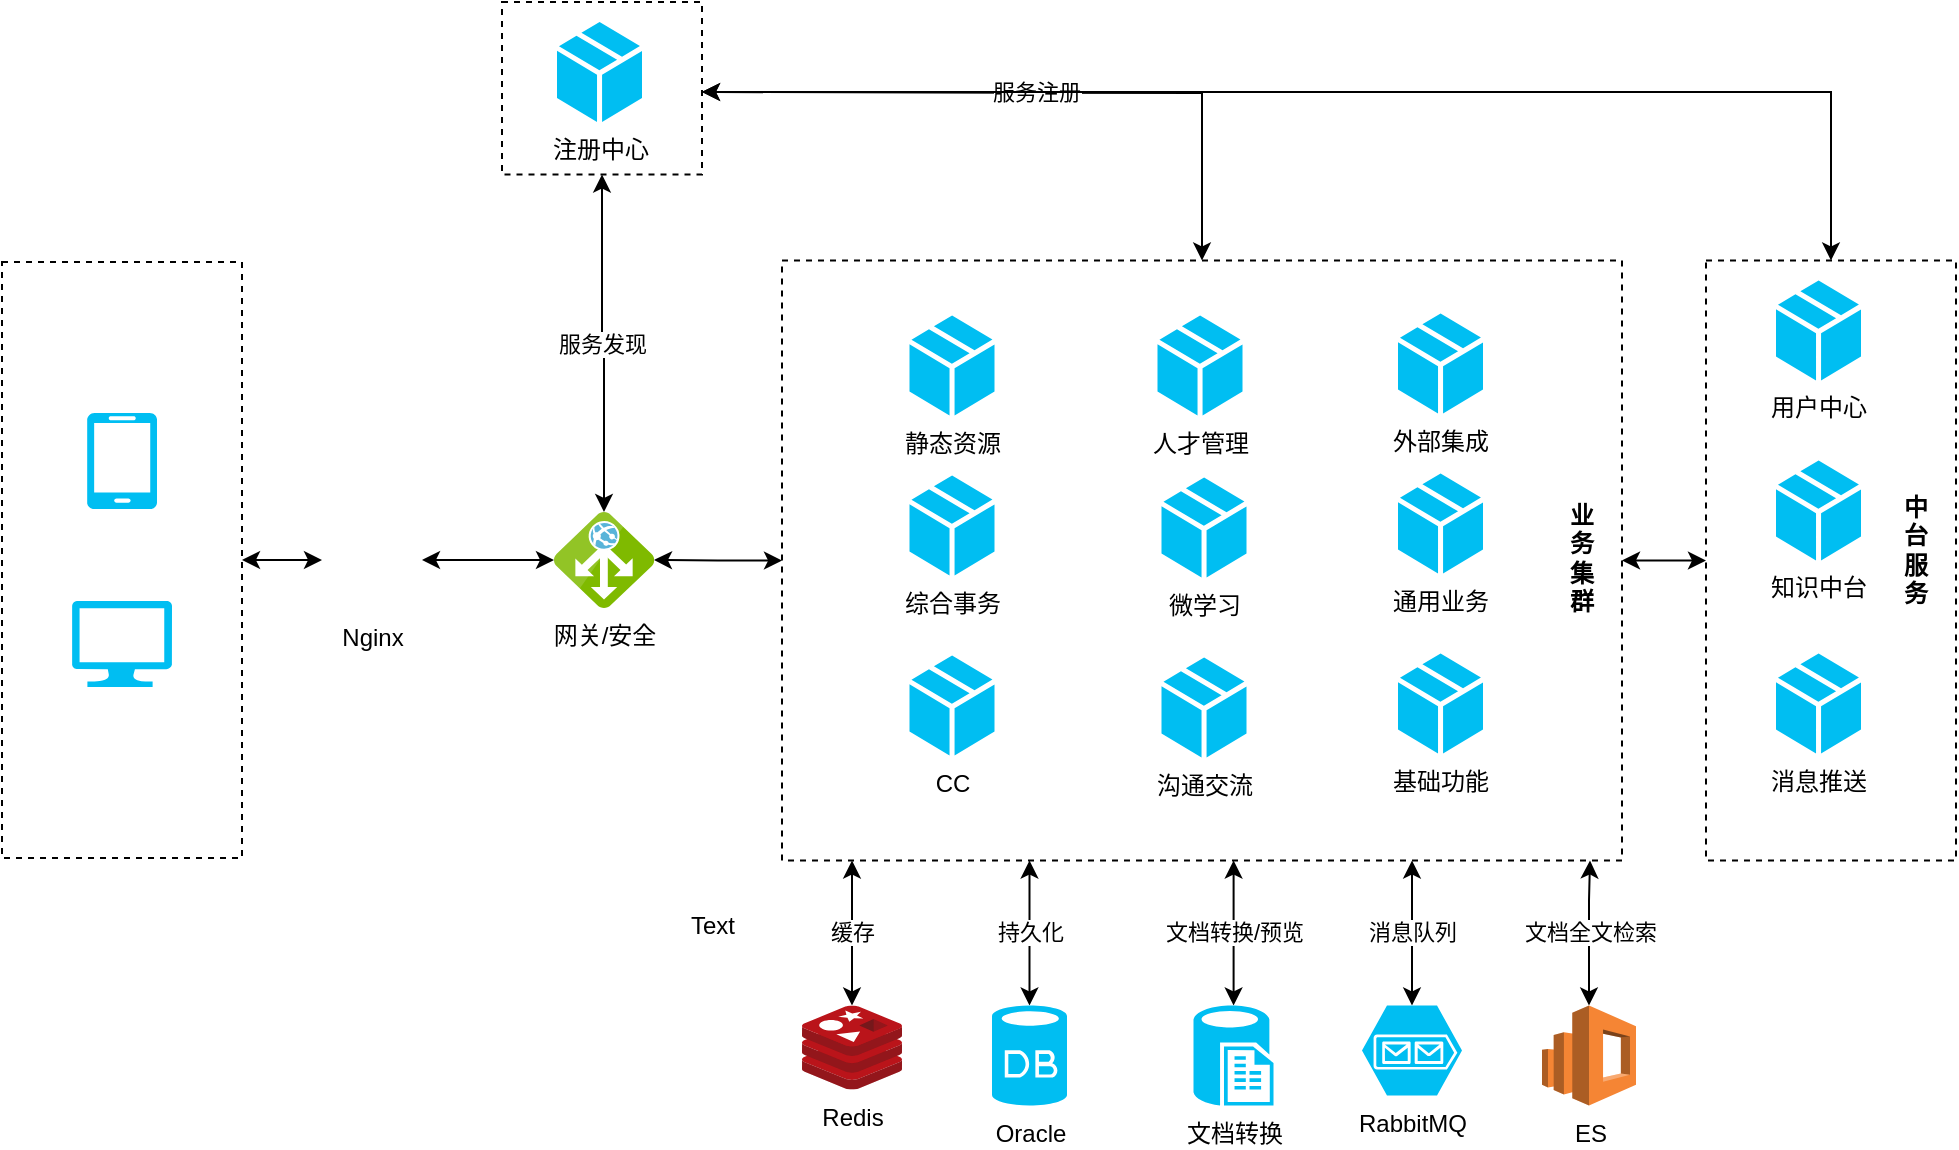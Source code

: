 <mxfile version="12.9.13" type="github">
  <diagram id="WI9T0HZ2pTsCkuznbFz-" name="Page-1">
    <mxGraphModel dx="1422" dy="794" grid="1" gridSize="10" guides="1" tooltips="1" connect="1" arrows="1" fold="1" page="1" pageScale="1" pageWidth="1169" pageHeight="827" math="0" shadow="0">
      <root>
        <mxCell id="0" />
        <mxCell id="1" parent="0" />
        <mxCell id="46Nr-ciOrfHZb8CZ5osq-67" value="缓存" style="edgeStyle=orthogonalEdgeStyle;rounded=0;orthogonalLoop=1;jettySize=auto;html=1;startArrow=classic;startFill=1;endArrow=classic;endFill=1;" edge="1" parent="1" source="46Nr-ciOrfHZb8CZ5osq-5" target="46Nr-ciOrfHZb8CZ5osq-40">
          <mxGeometry relative="1" as="geometry">
            <Array as="points">
              <mxPoint x="545" y="549.25" />
              <mxPoint x="545" y="549.25" />
            </Array>
          </mxGeometry>
        </mxCell>
        <mxCell id="46Nr-ciOrfHZb8CZ5osq-5" value="Redis" style="aspect=fixed;html=1;points=[];align=center;image;fontSize=12;image=img/lib/mscae/Cache_Redis_Product.svg;" vertex="1" parent="1">
          <mxGeometry x="520" y="601.75" width="50" height="42" as="geometry" />
        </mxCell>
        <mxCell id="46Nr-ciOrfHZb8CZ5osq-62" value="" style="edgeStyle=orthogonalEdgeStyle;rounded=0;orthogonalLoop=1;jettySize=auto;html=1;startArrow=classic;startFill=1;endArrow=classic;endFill=1;" edge="1" parent="1" source="46Nr-ciOrfHZb8CZ5osq-6" target="46Nr-ciOrfHZb8CZ5osq-58">
          <mxGeometry relative="1" as="geometry" />
        </mxCell>
        <mxCell id="46Nr-ciOrfHZb8CZ5osq-79" value="" style="edgeStyle=orthogonalEdgeStyle;rounded=0;orthogonalLoop=1;jettySize=auto;html=1;startArrow=classic;startFill=1;endArrow=classic;endFill=1;" edge="1" parent="1" source="46Nr-ciOrfHZb8CZ5osq-6" target="46Nr-ciOrfHZb8CZ5osq-52">
          <mxGeometry relative="1" as="geometry" />
        </mxCell>
        <mxCell id="46Nr-ciOrfHZb8CZ5osq-6" value="Nginx" style="shape=image;html=1;verticalAlign=top;verticalLabelPosition=bottom;labelBackgroundColor=#ffffff;imageAspect=0;aspect=fixed;image=https://cdn4.iconfinder.com/data/icons/logos-brands-5/24/nginx-128.png;imageBackground=#ffffff;" vertex="1" parent="1">
          <mxGeometry x="280" y="354.5" width="50" height="49" as="geometry" />
        </mxCell>
        <mxCell id="46Nr-ciOrfHZb8CZ5osq-68" value="持久化" style="edgeStyle=orthogonalEdgeStyle;rounded=0;orthogonalLoop=1;jettySize=auto;html=1;startArrow=classic;startFill=1;endArrow=classic;endFill=1;" edge="1" parent="1" source="46Nr-ciOrfHZb8CZ5osq-13" target="46Nr-ciOrfHZb8CZ5osq-40">
          <mxGeometry relative="1" as="geometry">
            <Array as="points">
              <mxPoint x="634" y="549.25" />
              <mxPoint x="634" y="549.25" />
            </Array>
          </mxGeometry>
        </mxCell>
        <mxCell id="46Nr-ciOrfHZb8CZ5osq-13" value="Oracle" style="verticalLabelPosition=bottom;html=1;verticalAlign=top;align=center;strokeColor=none;fillColor=#00BEF2;shape=mxgraph.azure.database;" vertex="1" parent="1">
          <mxGeometry x="615" y="601.75" width="37.5" height="50" as="geometry" />
        </mxCell>
        <mxCell id="46Nr-ciOrfHZb8CZ5osq-69" value="文档转换/预览" style="edgeStyle=orthogonalEdgeStyle;rounded=0;orthogonalLoop=1;jettySize=auto;html=1;startArrow=classic;startFill=1;endArrow=classic;endFill=1;" edge="1" parent="1" source="46Nr-ciOrfHZb8CZ5osq-14" target="46Nr-ciOrfHZb8CZ5osq-40">
          <mxGeometry relative="1" as="geometry">
            <Array as="points">
              <mxPoint x="736" y="549.25" />
              <mxPoint x="736" y="549.25" />
            </Array>
          </mxGeometry>
        </mxCell>
        <mxCell id="46Nr-ciOrfHZb8CZ5osq-14" value="文档转换" style="verticalLabelPosition=bottom;html=1;verticalAlign=top;align=center;strokeColor=none;fillColor=#00BEF2;shape=mxgraph.azure.sql_reporting;" vertex="1" parent="1">
          <mxGeometry x="715.75" y="601.75" width="40" height="50" as="geometry" />
        </mxCell>
        <mxCell id="46Nr-ciOrfHZb8CZ5osq-72" value="服务注册" style="edgeStyle=orthogonalEdgeStyle;rounded=0;orthogonalLoop=1;jettySize=auto;html=1;startArrow=classic;startFill=1;endArrow=classic;endFill=1;" edge="1" parent="1" target="46Nr-ciOrfHZb8CZ5osq-40">
          <mxGeometry relative="1" as="geometry">
            <mxPoint x="470" y="145" as="sourcePoint" />
          </mxGeometry>
        </mxCell>
        <mxCell id="46Nr-ciOrfHZb8CZ5osq-70" value="消息队列" style="edgeStyle=orthogonalEdgeStyle;rounded=0;orthogonalLoop=1;jettySize=auto;html=1;startArrow=classic;startFill=1;endArrow=classic;endFill=1;" edge="1" parent="1" source="46Nr-ciOrfHZb8CZ5osq-25" target="46Nr-ciOrfHZb8CZ5osq-40">
          <mxGeometry relative="1" as="geometry">
            <Array as="points">
              <mxPoint x="825" y="549.25" />
              <mxPoint x="825" y="549.25" />
            </Array>
          </mxGeometry>
        </mxCell>
        <mxCell id="46Nr-ciOrfHZb8CZ5osq-25" value="RabbitMQ" style="verticalLabelPosition=bottom;html=1;verticalAlign=top;align=center;strokeColor=none;fillColor=#00BEF2;shape=mxgraph.azure.storage_queue;" vertex="1" parent="1">
          <mxGeometry x="800" y="601.75" width="50" height="45" as="geometry" />
        </mxCell>
        <mxCell id="46Nr-ciOrfHZb8CZ5osq-81" value="" style="edgeStyle=orthogonalEdgeStyle;rounded=0;orthogonalLoop=1;jettySize=auto;html=1;startArrow=classic;startFill=1;endArrow=classic;endFill=1;" edge="1" parent="1" source="46Nr-ciOrfHZb8CZ5osq-40" target="46Nr-ciOrfHZb8CZ5osq-52">
          <mxGeometry relative="1" as="geometry" />
        </mxCell>
        <mxCell id="46Nr-ciOrfHZb8CZ5osq-40" value="" style="rounded=0;whiteSpace=wrap;html=1;dashed=1;fillColor=#ffffff;gradientColor=none;glass=0;" vertex="1" parent="1">
          <mxGeometry x="510" y="229.25" width="420" height="300" as="geometry" />
        </mxCell>
        <mxCell id="46Nr-ciOrfHZb8CZ5osq-41" value="CC" style="verticalLabelPosition=bottom;html=1;verticalAlign=top;align=center;strokeColor=none;fillColor=#00BEF2;shape=mxgraph.azure.cloud_service_package_file;" vertex="1" parent="1">
          <mxGeometry x="573.75" y="426.75" width="42.5" height="50" as="geometry" />
        </mxCell>
        <mxCell id="46Nr-ciOrfHZb8CZ5osq-42" value="微学习" style="verticalLabelPosition=bottom;html=1;verticalAlign=top;align=center;strokeColor=none;fillColor=#00BEF2;shape=mxgraph.azure.cloud_service_package_file;" vertex="1" parent="1">
          <mxGeometry x="699.75" y="337.75" width="42.5" height="50" as="geometry" />
        </mxCell>
        <mxCell id="46Nr-ciOrfHZb8CZ5osq-43" value="基础功能" style="verticalLabelPosition=bottom;html=1;verticalAlign=top;align=center;strokeColor=none;fillColor=#00BEF2;shape=mxgraph.azure.cloud_service_package_file;" vertex="1" parent="1">
          <mxGeometry x="818" y="425.75" width="42.5" height="50" as="geometry" />
        </mxCell>
        <mxCell id="46Nr-ciOrfHZb8CZ5osq-44" value="综合事务" style="verticalLabelPosition=bottom;html=1;verticalAlign=top;align=center;strokeColor=none;fillColor=#00BEF2;shape=mxgraph.azure.cloud_service_package_file;" vertex="1" parent="1">
          <mxGeometry x="573.75" y="336.75" width="42.5" height="50" as="geometry" />
        </mxCell>
        <mxCell id="46Nr-ciOrfHZb8CZ5osq-45" value="通用业务" style="verticalLabelPosition=bottom;html=1;verticalAlign=top;align=center;strokeColor=none;fillColor=#00BEF2;shape=mxgraph.azure.cloud_service_package_file;" vertex="1" parent="1">
          <mxGeometry x="818" y="335.75" width="42.5" height="50" as="geometry" />
        </mxCell>
        <mxCell id="46Nr-ciOrfHZb8CZ5osq-46" value="沟通交流" style="verticalLabelPosition=bottom;html=1;verticalAlign=top;align=center;strokeColor=none;fillColor=#00BEF2;shape=mxgraph.azure.cloud_service_package_file;" vertex="1" parent="1">
          <mxGeometry x="699.75" y="427.75" width="42.5" height="50" as="geometry" />
        </mxCell>
        <mxCell id="46Nr-ciOrfHZb8CZ5osq-47" value="人才管理" style="verticalLabelPosition=bottom;html=1;verticalAlign=top;align=center;strokeColor=none;fillColor=#00BEF2;shape=mxgraph.azure.cloud_service_package_file;" vertex="1" parent="1">
          <mxGeometry x="697.75" y="256.75" width="42.5" height="50" as="geometry" />
        </mxCell>
        <mxCell id="46Nr-ciOrfHZb8CZ5osq-50" value="静态资源" style="verticalLabelPosition=bottom;html=1;verticalAlign=top;align=center;strokeColor=none;fillColor=#00BEF2;shape=mxgraph.azure.cloud_service_package_file;" vertex="1" parent="1">
          <mxGeometry x="573.75" y="256.75" width="42.5" height="50" as="geometry" />
        </mxCell>
        <mxCell id="46Nr-ciOrfHZb8CZ5osq-51" value="外部集成" style="verticalLabelPosition=bottom;html=1;verticalAlign=top;align=center;strokeColor=none;fillColor=#00BEF2;shape=mxgraph.azure.cloud_service_package_file;" vertex="1" parent="1">
          <mxGeometry x="818" y="255.75" width="42.5" height="50" as="geometry" />
        </mxCell>
        <mxCell id="46Nr-ciOrfHZb8CZ5osq-74" value="服务发现" style="edgeStyle=orthogonalEdgeStyle;rounded=0;orthogonalLoop=1;jettySize=auto;html=1;startArrow=classic;startFill=1;endArrow=classic;endFill=1;entryX=0.5;entryY=1;entryDx=0;entryDy=0;" edge="1" parent="1" source="46Nr-ciOrfHZb8CZ5osq-52" target="46Nr-ciOrfHZb8CZ5osq-77">
          <mxGeometry relative="1" as="geometry">
            <mxPoint x="415" y="210" as="targetPoint" />
          </mxGeometry>
        </mxCell>
        <mxCell id="46Nr-ciOrfHZb8CZ5osq-52" value="网关/安全" style="aspect=fixed;html=1;points=[];align=center;image;fontSize=12;image=img/lib/mscae/Application_Gateway.svg;" vertex="1" parent="1">
          <mxGeometry x="396" y="355" width="50" height="48" as="geometry" />
        </mxCell>
        <mxCell id="46Nr-ciOrfHZb8CZ5osq-65" value="" style="edgeStyle=orthogonalEdgeStyle;rounded=0;orthogonalLoop=1;jettySize=auto;html=1;startArrow=classic;startFill=1;endArrow=classic;endFill=1;" edge="1" parent="1" source="46Nr-ciOrfHZb8CZ5osq-53" target="46Nr-ciOrfHZb8CZ5osq-40">
          <mxGeometry relative="1" as="geometry" />
        </mxCell>
        <mxCell id="46Nr-ciOrfHZb8CZ5osq-76" value="" style="edgeStyle=orthogonalEdgeStyle;rounded=0;orthogonalLoop=1;jettySize=auto;html=1;startArrow=classic;startFill=1;endArrow=classic;endFill=1;" edge="1" parent="1" source="46Nr-ciOrfHZb8CZ5osq-53">
          <mxGeometry relative="1" as="geometry">
            <mxPoint x="470" y="145" as="targetPoint" />
            <Array as="points">
              <mxPoint x="1035" y="145" />
            </Array>
          </mxGeometry>
        </mxCell>
        <mxCell id="46Nr-ciOrfHZb8CZ5osq-53" value="" style="rounded=0;whiteSpace=wrap;html=1;dashed=1;" vertex="1" parent="1">
          <mxGeometry x="972" y="229.25" width="125" height="300" as="geometry" />
        </mxCell>
        <mxCell id="46Nr-ciOrfHZb8CZ5osq-54" value="用户中心" style="verticalLabelPosition=bottom;html=1;verticalAlign=top;align=center;strokeColor=none;fillColor=#00BEF2;shape=mxgraph.azure.cloud_service_package_file;" vertex="1" parent="1">
          <mxGeometry x="1007" y="239.25" width="42.5" height="50" as="geometry" />
        </mxCell>
        <mxCell id="46Nr-ciOrfHZb8CZ5osq-56" value="中&lt;br&gt;台&lt;br&gt;服&lt;br&gt;务" style="text;html=1;strokeColor=none;fillColor=none;align=center;verticalAlign=middle;whiteSpace=wrap;rounded=0;dashed=1;fontStyle=1" vertex="1" parent="1">
          <mxGeometry x="1057" y="339.25" width="40" height="70" as="geometry" />
        </mxCell>
        <mxCell id="46Nr-ciOrfHZb8CZ5osq-57" value="业&lt;br&gt;务&lt;br&gt;集&lt;br&gt;群" style="text;html=1;strokeColor=none;fillColor=none;align=center;verticalAlign=middle;whiteSpace=wrap;rounded=0;dashed=1;fontStyle=1" vertex="1" parent="1">
          <mxGeometry x="890" y="343.25" width="40" height="70" as="geometry" />
        </mxCell>
        <mxCell id="46Nr-ciOrfHZb8CZ5osq-58" value="" style="rounded=0;whiteSpace=wrap;html=1;glass=0;dashed=1;fillColor=#ffffff;gradientColor=none;" vertex="1" parent="1">
          <mxGeometry x="120" y="230" width="120" height="298" as="geometry" />
        </mxCell>
        <mxCell id="46Nr-ciOrfHZb8CZ5osq-59" value="" style="verticalLabelPosition=bottom;html=1;verticalAlign=top;align=center;strokeColor=none;fillColor=#00BEF2;shape=mxgraph.azure.mobile;pointerEvents=1;" vertex="1" parent="1">
          <mxGeometry x="162.5" y="305.5" width="35" height="48" as="geometry" />
        </mxCell>
        <mxCell id="46Nr-ciOrfHZb8CZ5osq-60" value="" style="verticalLabelPosition=bottom;html=1;verticalAlign=top;align=center;strokeColor=none;fillColor=#00BEF2;shape=mxgraph.azure.computer;pointerEvents=1;" vertex="1" parent="1">
          <mxGeometry x="155" y="399.5" width="50" height="43" as="geometry" />
        </mxCell>
        <mxCell id="46Nr-ciOrfHZb8CZ5osq-61" value="知识中台" style="verticalLabelPosition=bottom;html=1;verticalAlign=top;align=center;strokeColor=none;fillColor=#00BEF2;shape=mxgraph.azure.cloud_service_package_file;" vertex="1" parent="1">
          <mxGeometry x="1007" y="329.25" width="42.5" height="50" as="geometry" />
        </mxCell>
        <mxCell id="46Nr-ciOrfHZb8CZ5osq-63" value="消息推送" style="verticalLabelPosition=bottom;html=1;verticalAlign=top;align=center;strokeColor=none;fillColor=#00BEF2;shape=mxgraph.azure.cloud_service_package_file;" vertex="1" parent="1">
          <mxGeometry x="1007" y="425.75" width="42.5" height="50" as="geometry" />
        </mxCell>
        <mxCell id="46Nr-ciOrfHZb8CZ5osq-71" value="文档全文检索" style="edgeStyle=orthogonalEdgeStyle;rounded=0;orthogonalLoop=1;jettySize=auto;html=1;startArrow=classic;startFill=1;endArrow=classic;endFill=1;" edge="1" parent="1" source="46Nr-ciOrfHZb8CZ5osq-66" target="46Nr-ciOrfHZb8CZ5osq-40">
          <mxGeometry relative="1" as="geometry">
            <Array as="points">
              <mxPoint x="914" y="549.25" />
              <mxPoint x="914" y="549.25" />
            </Array>
          </mxGeometry>
        </mxCell>
        <mxCell id="46Nr-ciOrfHZb8CZ5osq-66" value="ES" style="outlineConnect=0;dashed=0;verticalLabelPosition=bottom;verticalAlign=top;align=center;html=1;shape=mxgraph.aws3.elasticsearch_service;fillColor=#F58534;gradientColor=none;rounded=0;glass=0;" vertex="1" parent="1">
          <mxGeometry x="890" y="601.75" width="47" height="50" as="geometry" />
        </mxCell>
        <mxCell id="46Nr-ciOrfHZb8CZ5osq-77" value="" style="rounded=0;whiteSpace=wrap;html=1;glass=0;dashed=1;fillColor=#ffffff;gradientColor=none;" vertex="1" parent="1">
          <mxGeometry x="370" y="100" width="100" height="86.25" as="geometry" />
        </mxCell>
        <mxCell id="46Nr-ciOrfHZb8CZ5osq-78" value="注册中心" style="verticalLabelPosition=bottom;html=1;verticalAlign=top;align=center;strokeColor=none;fillColor=#00BEF2;shape=mxgraph.azure.cloud_service_package_file;" vertex="1" parent="1">
          <mxGeometry x="397.5" y="110" width="42.5" height="50" as="geometry" />
        </mxCell>
        <mxCell id="46Nr-ciOrfHZb8CZ5osq-82" value="Text" style="text;html=1;align=center;verticalAlign=middle;resizable=0;points=[];autosize=1;" vertex="1" parent="1">
          <mxGeometry x="455" y="552" width="40" height="20" as="geometry" />
        </mxCell>
      </root>
    </mxGraphModel>
  </diagram>
</mxfile>
